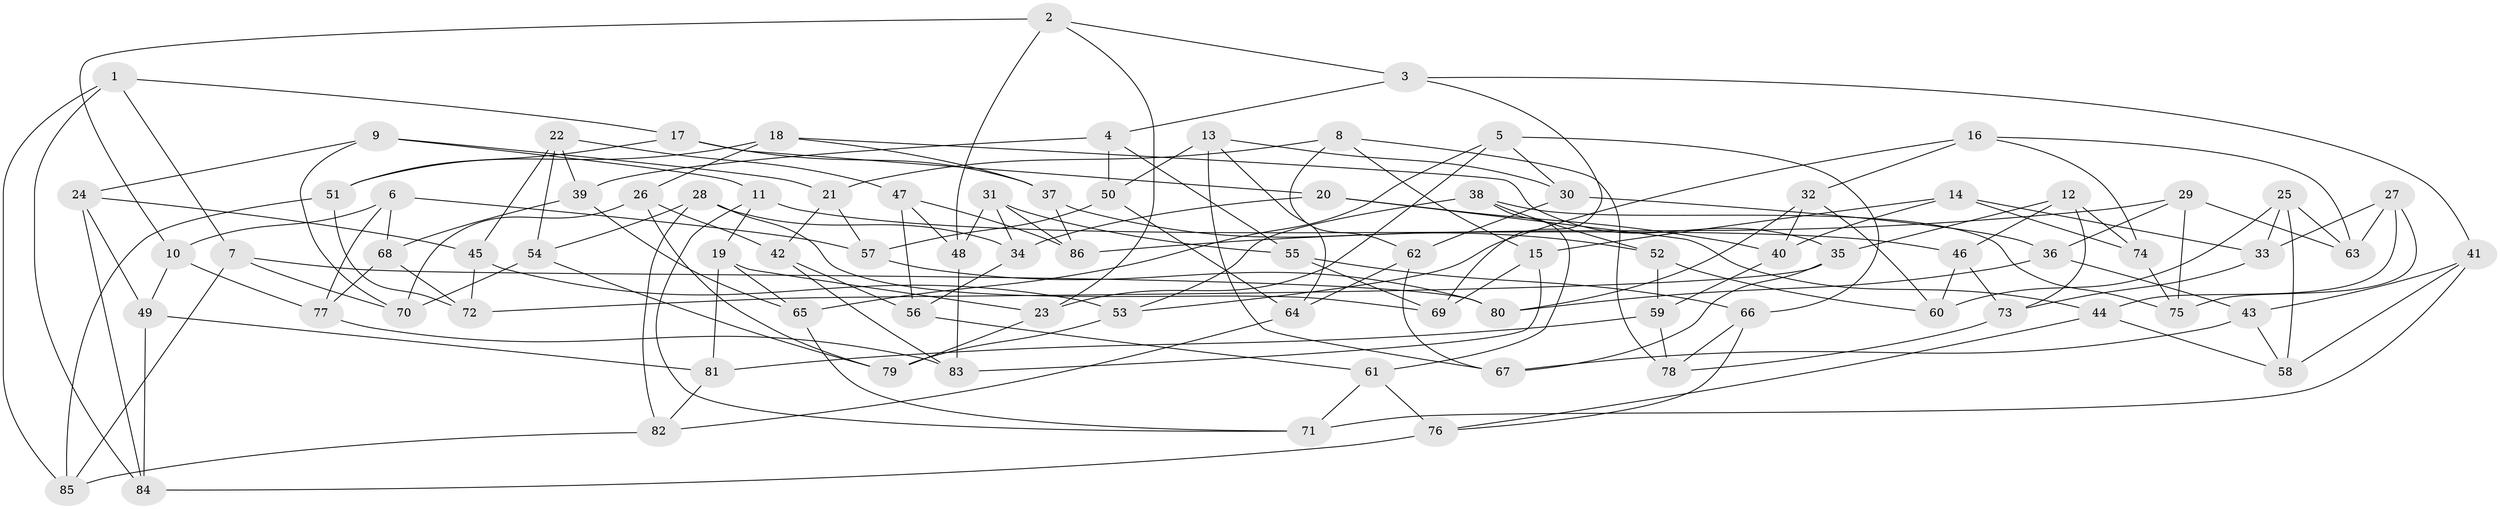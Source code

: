 // Generated by graph-tools (version 1.1) at 2025/56/03/09/25 04:56:10]
// undirected, 86 vertices, 172 edges
graph export_dot {
graph [start="1"]
  node [color=gray90,style=filled];
  1;
  2;
  3;
  4;
  5;
  6;
  7;
  8;
  9;
  10;
  11;
  12;
  13;
  14;
  15;
  16;
  17;
  18;
  19;
  20;
  21;
  22;
  23;
  24;
  25;
  26;
  27;
  28;
  29;
  30;
  31;
  32;
  33;
  34;
  35;
  36;
  37;
  38;
  39;
  40;
  41;
  42;
  43;
  44;
  45;
  46;
  47;
  48;
  49;
  50;
  51;
  52;
  53;
  54;
  55;
  56;
  57;
  58;
  59;
  60;
  61;
  62;
  63;
  64;
  65;
  66;
  67;
  68;
  69;
  70;
  71;
  72;
  73;
  74;
  75;
  76;
  77;
  78;
  79;
  80;
  81;
  82;
  83;
  84;
  85;
  86;
  1 -- 7;
  1 -- 85;
  1 -- 17;
  1 -- 84;
  2 -- 23;
  2 -- 10;
  2 -- 48;
  2 -- 3;
  3 -- 4;
  3 -- 69;
  3 -- 41;
  4 -- 55;
  4 -- 39;
  4 -- 50;
  5 -- 66;
  5 -- 23;
  5 -- 65;
  5 -- 30;
  6 -- 10;
  6 -- 77;
  6 -- 57;
  6 -- 68;
  7 -- 80;
  7 -- 85;
  7 -- 70;
  8 -- 78;
  8 -- 21;
  8 -- 62;
  8 -- 15;
  9 -- 70;
  9 -- 11;
  9 -- 21;
  9 -- 24;
  10 -- 49;
  10 -- 77;
  11 -- 71;
  11 -- 19;
  11 -- 46;
  12 -- 35;
  12 -- 73;
  12 -- 74;
  12 -- 46;
  13 -- 30;
  13 -- 67;
  13 -- 50;
  13 -- 64;
  14 -- 40;
  14 -- 33;
  14 -- 15;
  14 -- 74;
  15 -- 83;
  15 -- 69;
  16 -- 32;
  16 -- 63;
  16 -- 53;
  16 -- 74;
  17 -- 51;
  17 -- 37;
  17 -- 20;
  18 -- 35;
  18 -- 51;
  18 -- 26;
  18 -- 37;
  19 -- 23;
  19 -- 65;
  19 -- 81;
  20 -- 44;
  20 -- 40;
  20 -- 34;
  21 -- 57;
  21 -- 42;
  22 -- 39;
  22 -- 45;
  22 -- 47;
  22 -- 54;
  23 -- 79;
  24 -- 45;
  24 -- 84;
  24 -- 49;
  25 -- 63;
  25 -- 33;
  25 -- 58;
  25 -- 60;
  26 -- 70;
  26 -- 42;
  26 -- 79;
  27 -- 33;
  27 -- 75;
  27 -- 44;
  27 -- 63;
  28 -- 54;
  28 -- 82;
  28 -- 69;
  28 -- 34;
  29 -- 63;
  29 -- 36;
  29 -- 75;
  29 -- 86;
  30 -- 62;
  30 -- 36;
  31 -- 55;
  31 -- 86;
  31 -- 48;
  31 -- 34;
  32 -- 80;
  32 -- 40;
  32 -- 60;
  33 -- 73;
  34 -- 56;
  35 -- 72;
  35 -- 67;
  36 -- 43;
  36 -- 80;
  37 -- 86;
  37 -- 52;
  38 -- 61;
  38 -- 52;
  38 -- 53;
  38 -- 75;
  39 -- 68;
  39 -- 65;
  40 -- 59;
  41 -- 71;
  41 -- 43;
  41 -- 58;
  42 -- 83;
  42 -- 56;
  43 -- 58;
  43 -- 67;
  44 -- 76;
  44 -- 58;
  45 -- 53;
  45 -- 72;
  46 -- 73;
  46 -- 60;
  47 -- 48;
  47 -- 56;
  47 -- 86;
  48 -- 83;
  49 -- 81;
  49 -- 84;
  50 -- 57;
  50 -- 64;
  51 -- 72;
  51 -- 85;
  52 -- 59;
  52 -- 60;
  53 -- 79;
  54 -- 70;
  54 -- 79;
  55 -- 69;
  55 -- 66;
  56 -- 61;
  57 -- 80;
  59 -- 81;
  59 -- 78;
  61 -- 71;
  61 -- 76;
  62 -- 64;
  62 -- 67;
  64 -- 82;
  65 -- 71;
  66 -- 78;
  66 -- 76;
  68 -- 72;
  68 -- 77;
  73 -- 78;
  74 -- 75;
  76 -- 84;
  77 -- 83;
  81 -- 82;
  82 -- 85;
}
